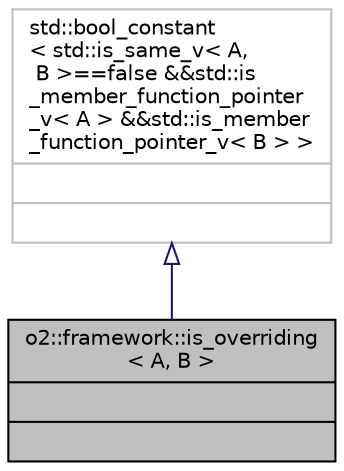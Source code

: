 digraph "o2::framework::is_overriding&lt; A, B &gt;"
{
 // INTERACTIVE_SVG=YES
  bgcolor="transparent";
  edge [fontname="Helvetica",fontsize="10",labelfontname="Helvetica",labelfontsize="10"];
  node [fontname="Helvetica",fontsize="10",shape=record];
  Node1 [label="{o2::framework::is_overriding\l\< A, B \>\n||}",height=0.2,width=0.4,color="black", fillcolor="grey75", style="filled", fontcolor="black"];
  Node2 -> Node1 [dir="back",color="midnightblue",fontsize="10",style="solid",arrowtail="onormal",fontname="Helvetica"];
  Node2 [label="{std::bool_constant\l\< std::is_same_v\< A,\l B \>==false &&std::is\l_member_function_pointer\l_v\< A \> &&std::is_member\l_function_pointer_v\< B \> \>\n||}",height=0.2,width=0.4,color="grey75"];
}
